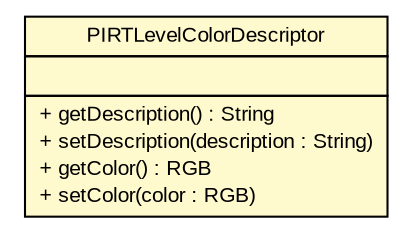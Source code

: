 #!/usr/local/bin/dot
#
# Class diagram 
# Generated by UMLGraph version R5_6-24-gf6e263 (http://www.umlgraph.org/)
#

digraph G {
	edge [fontname="arial",fontsize=10,labelfontname="arial",labelfontsize=10];
	node [fontname="arial",fontsize=10,shape=plaintext];
	nodesep=0.25;
	ranksep=0.5;
	// gov.sandia.cf.parts.ui.guidance.PIRTLevelColorDescriptor
	c324752 [label=<<table title="gov.sandia.cf.parts.ui.guidance.PIRTLevelColorDescriptor" border="0" cellborder="1" cellspacing="0" cellpadding="2" port="p" bgcolor="lemonChiffon" href="./PIRTLevelColorDescriptor.html">
		<tr><td><table border="0" cellspacing="0" cellpadding="1">
<tr><td align="center" balign="center"> PIRTLevelColorDescriptor </td></tr>
		</table></td></tr>
		<tr><td><table border="0" cellspacing="0" cellpadding="1">
<tr><td align="left" balign="left">  </td></tr>
		</table></td></tr>
		<tr><td><table border="0" cellspacing="0" cellpadding="1">
<tr><td align="left" balign="left"> + getDescription() : String </td></tr>
<tr><td align="left" balign="left"> + setDescription(description : String) </td></tr>
<tr><td align="left" balign="left"> + getColor() : RGB </td></tr>
<tr><td align="left" balign="left"> + setColor(color : RGB) </td></tr>
		</table></td></tr>
		</table>>, URL="./PIRTLevelColorDescriptor.html", fontname="arial", fontcolor="black", fontsize=10.0];
}

